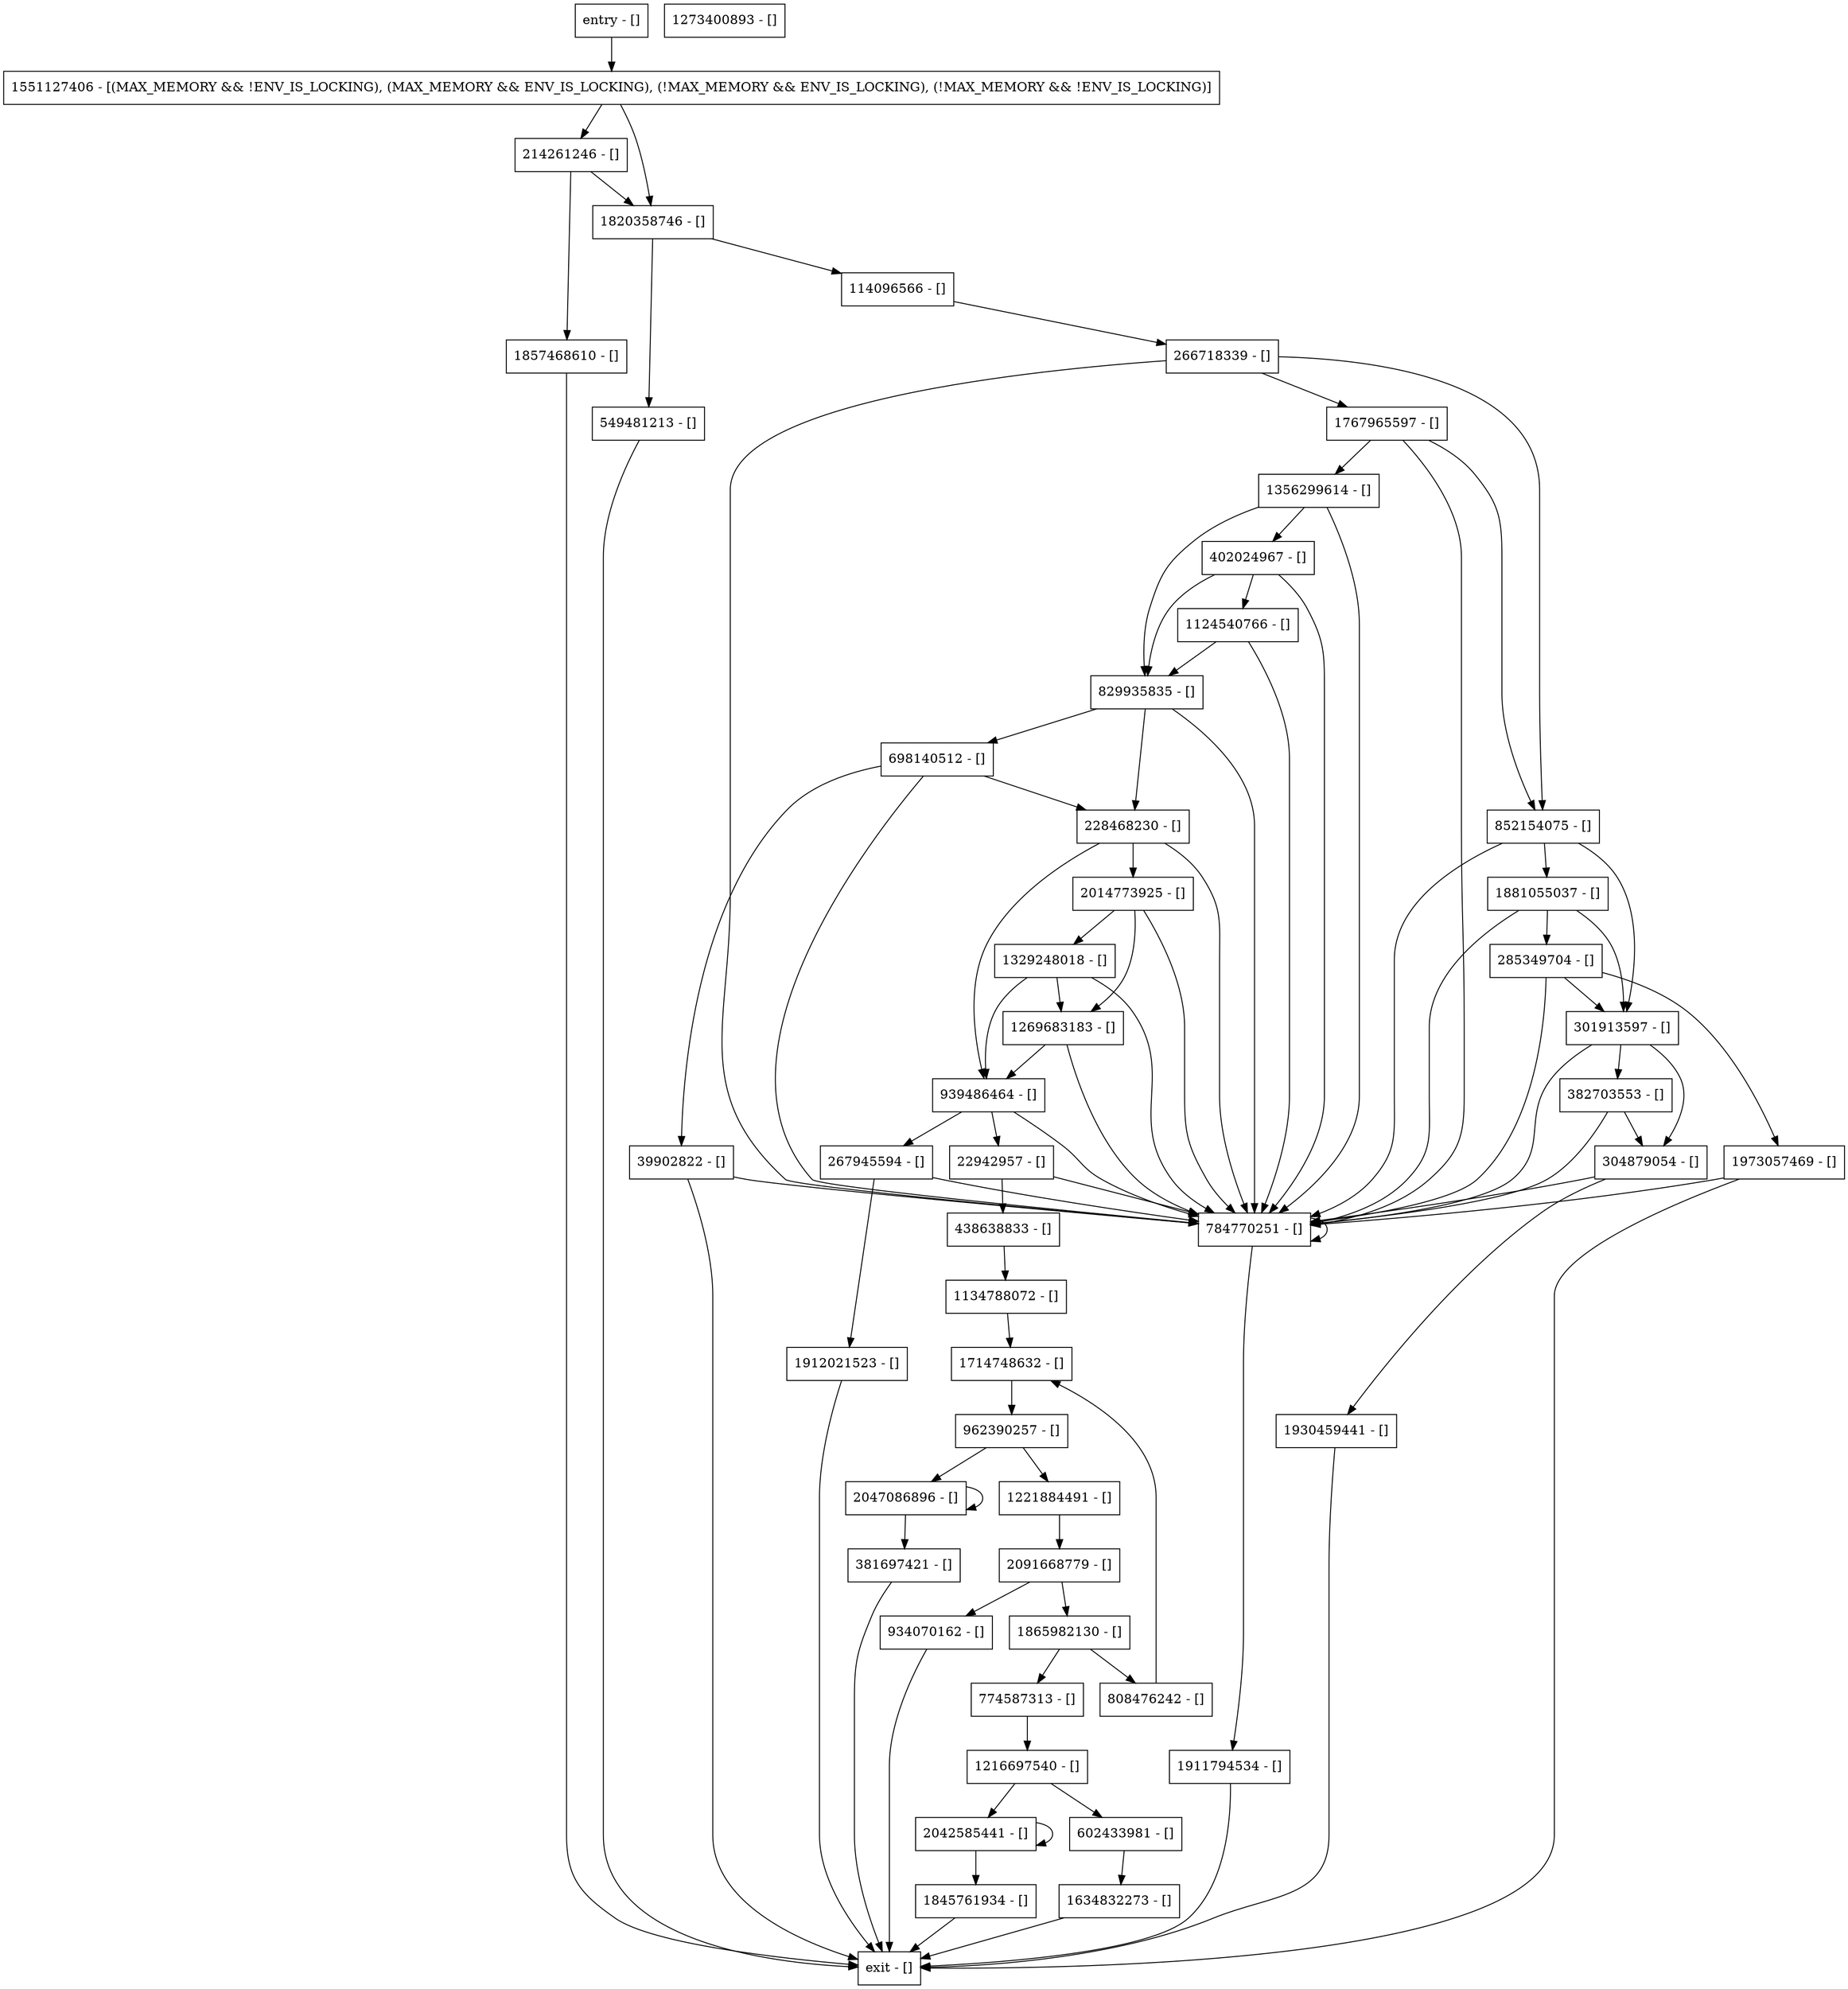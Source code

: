digraph lock {
node [shape=record];
784770251 [label="784770251 - []"];
1865982130 [label="1865982130 - []"];
1857468610 [label="1857468610 - []"];
267945594 [label="267945594 - []"];
1845761934 [label="1845761934 - []"];
962390257 [label="962390257 - []"];
1767965597 [label="1767965597 - []"];
1930459441 [label="1930459441 - []"];
1221884491 [label="1221884491 - []"];
774587313 [label="774587313 - []"];
549481213 [label="549481213 - []"];
808476242 [label="808476242 - []"];
39902822 [label="39902822 - []"];
1973057469 [label="1973057469 - []"];
698140512 [label="698140512 - []"];
2047086896 [label="2047086896 - []"];
214261246 [label="214261246 - []"];
1134788072 [label="1134788072 - []"];
1356299614 [label="1356299614 - []"];
2091668779 [label="2091668779 - []"];
22942957 [label="22942957 - []"];
2014773925 [label="2014773925 - []"];
entry [label="entry - []"];
exit [label="exit - []"];
1820358746 [label="1820358746 - []"];
1714748632 [label="1714748632 - []"];
285349704 [label="285349704 - []"];
1273400893 [label="1273400893 - []"];
2042585441 [label="2042585441 - []"];
934070162 [label="934070162 - []"];
852154075 [label="852154075 - []"];
1329248018 [label="1329248018 - []"];
1269683183 [label="1269683183 - []"];
1911794534 [label="1911794534 - []"];
114096566 [label="114096566 - []"];
1124540766 [label="1124540766 - []"];
1634832273 [label="1634832273 - []"];
602433981 [label="602433981 - []"];
228468230 [label="228468230 - []"];
438638833 [label="438638833 - []"];
939486464 [label="939486464 - []"];
1216697540 [label="1216697540 - []"];
381697421 [label="381697421 - []"];
1881055037 [label="1881055037 - []"];
304879054 [label="304879054 - []"];
1551127406 [label="1551127406 - [(MAX_MEMORY && !ENV_IS_LOCKING), (MAX_MEMORY && ENV_IS_LOCKING), (!MAX_MEMORY && ENV_IS_LOCKING), (!MAX_MEMORY && !ENV_IS_LOCKING)]"];
402024967 [label="402024967 - []"];
1912021523 [label="1912021523 - []"];
382703553 [label="382703553 - []"];
301913597 [label="301913597 - []"];
266718339 [label="266718339 - []"];
829935835 [label="829935835 - []"];
entry;
exit;
784770251 -> 1911794534;
784770251 -> 784770251;
1865982130 -> 808476242;
1865982130 -> 774587313;
1857468610 -> exit;
267945594 -> 784770251;
267945594 -> 1912021523;
1845761934 -> exit;
962390257 -> 1221884491;
962390257 -> 2047086896;
1767965597 -> 784770251;
1767965597 -> 1356299614;
1767965597 -> 852154075;
1930459441 -> exit;
1221884491 -> 2091668779;
774587313 -> 1216697540;
549481213 -> exit;
808476242 -> 1714748632;
39902822 -> 784770251;
39902822 -> exit;
1973057469 -> 784770251;
1973057469 -> exit;
698140512 -> 784770251;
698140512 -> 228468230;
698140512 -> 39902822;
2047086896 -> 381697421;
2047086896 -> 2047086896;
214261246 -> 1820358746;
214261246 -> 1857468610;
1134788072 -> 1714748632;
1356299614 -> 784770251;
1356299614 -> 402024967;
1356299614 -> 829935835;
2091668779 -> 1865982130;
2091668779 -> 934070162;
22942957 -> 784770251;
22942957 -> 438638833;
2014773925 -> 784770251;
2014773925 -> 1329248018;
2014773925 -> 1269683183;
entry -> 1551127406;
1820358746 -> 114096566;
1820358746 -> 549481213;
1714748632 -> 962390257;
285349704 -> 784770251;
285349704 -> 301913597;
285349704 -> 1973057469;
2042585441 -> 1845761934;
2042585441 -> 2042585441;
934070162 -> exit;
852154075 -> 784770251;
852154075 -> 1881055037;
852154075 -> 301913597;
1329248018 -> 784770251;
1329248018 -> 939486464;
1329248018 -> 1269683183;
1269683183 -> 784770251;
1269683183 -> 939486464;
1911794534 -> exit;
114096566 -> 266718339;
1124540766 -> 784770251;
1124540766 -> 829935835;
1634832273 -> exit;
602433981 -> 1634832273;
228468230 -> 784770251;
228468230 -> 939486464;
228468230 -> 2014773925;
438638833 -> 1134788072;
939486464 -> 784770251;
939486464 -> 267945594;
939486464 -> 22942957;
1216697540 -> 602433981;
1216697540 -> 2042585441;
381697421 -> exit;
1881055037 -> 784770251;
1881055037 -> 301913597;
1881055037 -> 285349704;
304879054 -> 784770251;
304879054 -> 1930459441;
1551127406 -> 214261246;
1551127406 -> 1820358746;
402024967 -> 784770251;
402024967 -> 1124540766;
402024967 -> 829935835;
1912021523 -> exit;
382703553 -> 784770251;
382703553 -> 304879054;
301913597 -> 784770251;
301913597 -> 304879054;
301913597 -> 382703553;
266718339 -> 784770251;
266718339 -> 1767965597;
266718339 -> 852154075;
829935835 -> 784770251;
829935835 -> 228468230;
829935835 -> 698140512;
}
